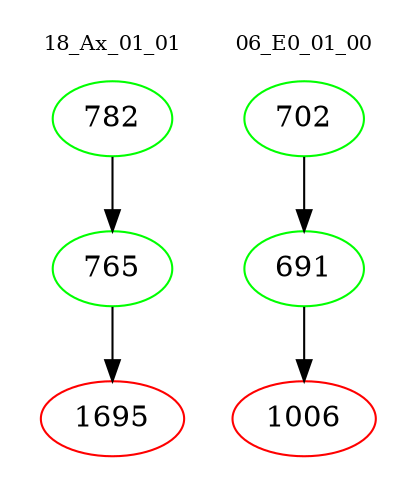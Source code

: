 digraph{
subgraph cluster_0 {
color = white
label = "18_Ax_01_01";
fontsize=10;
T0_782 [label="782", color="green"]
T0_782 -> T0_765 [color="black"]
T0_765 [label="765", color="green"]
T0_765 -> T0_1695 [color="black"]
T0_1695 [label="1695", color="red"]
}
subgraph cluster_1 {
color = white
label = "06_E0_01_00";
fontsize=10;
T1_702 [label="702", color="green"]
T1_702 -> T1_691 [color="black"]
T1_691 [label="691", color="green"]
T1_691 -> T1_1006 [color="black"]
T1_1006 [label="1006", color="red"]
}
}
